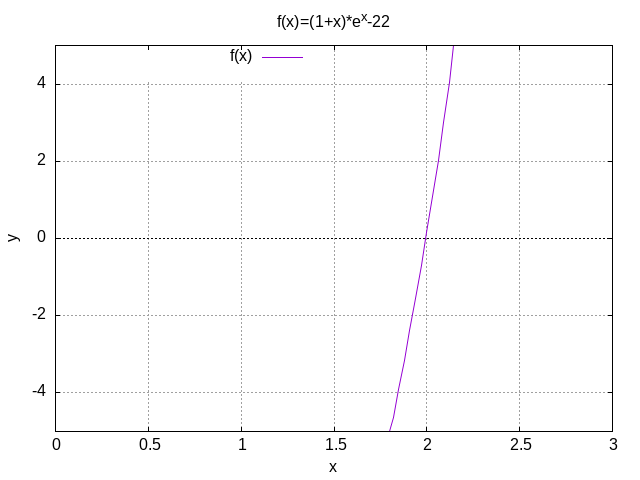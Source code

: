 #!/usr/bin/gnuplot -persist

set terminal png
set output "2ld_grafiks.png"
set title "f(x)=(1+x)*e^x-22"
set xlabel "x"
set ylabel "y"
set grid
set key left top


set xrange[0:3]
set yrange[-5:5]
set xzeroaxis


plot (1+x)*exp(x)-22 with lines title "f(x)",\
'2ld.txt' u ($1):($2) with point ls 7




